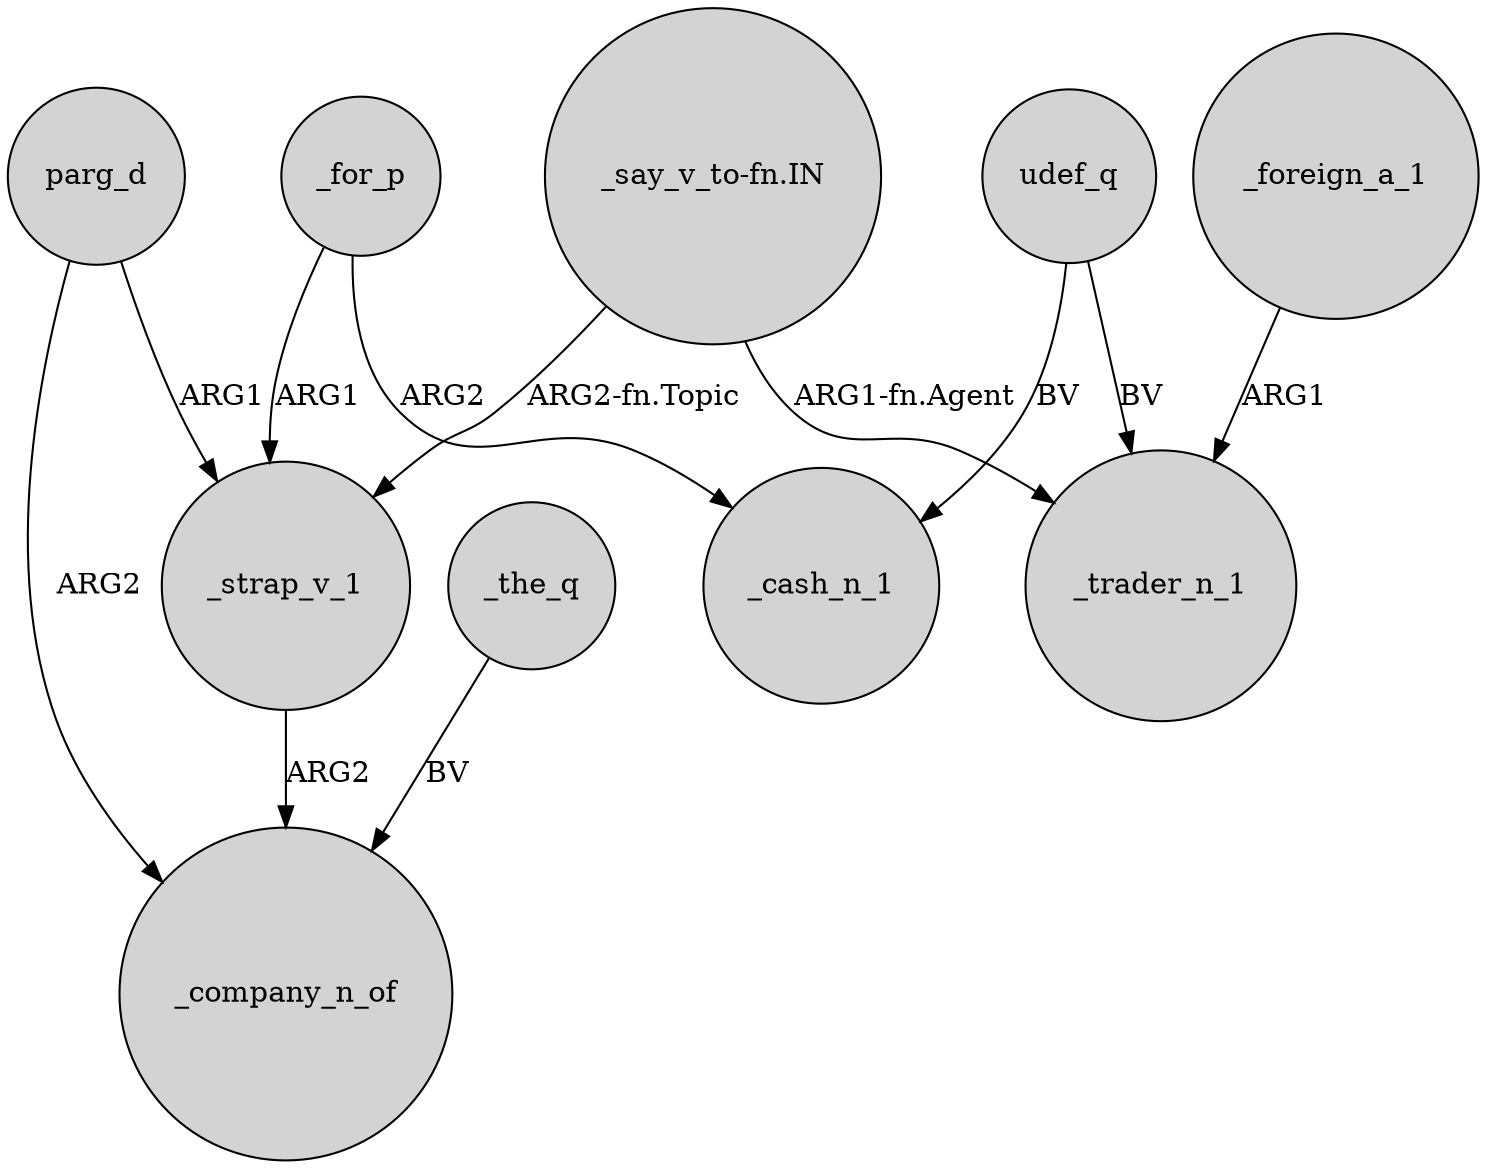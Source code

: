 digraph {
	node [shape=circle style=filled]
	_strap_v_1 -> _company_n_of [label=ARG2]
	parg_d -> _strap_v_1 [label=ARG1]
	_for_p -> _strap_v_1 [label=ARG1]
	parg_d -> _company_n_of [label=ARG2]
	udef_q -> _trader_n_1 [label=BV]
	_the_q -> _company_n_of [label=BV]
	udef_q -> _cash_n_1 [label=BV]
	_foreign_a_1 -> _trader_n_1 [label=ARG1]
	"_say_v_to-fn.IN" -> _strap_v_1 [label="ARG2-fn.Topic"]
	_for_p -> _cash_n_1 [label=ARG2]
	"_say_v_to-fn.IN" -> _trader_n_1 [label="ARG1-fn.Agent"]
}
